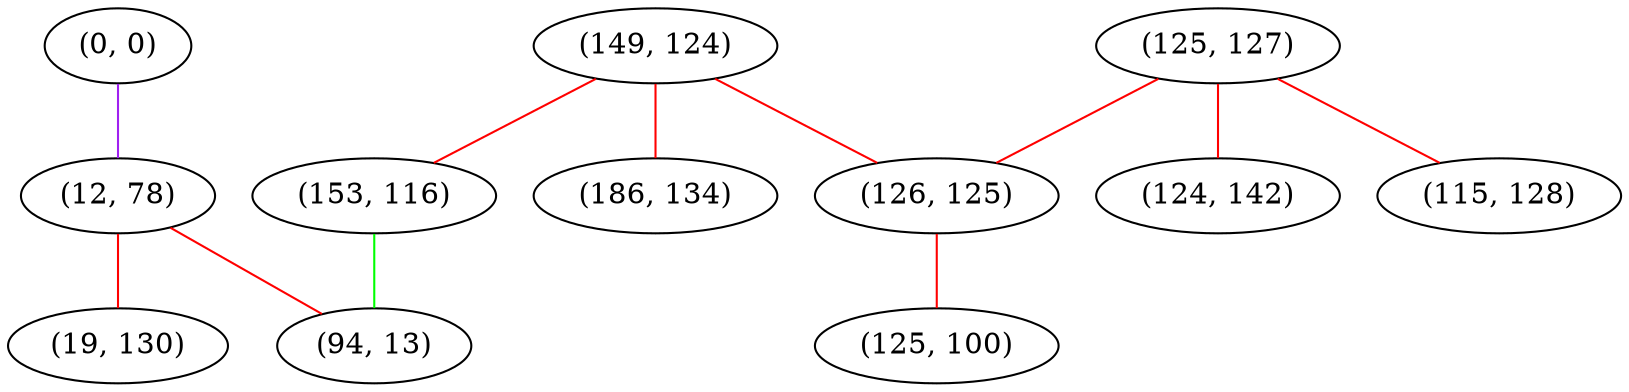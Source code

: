 graph "" {
"(0, 0)";
"(12, 78)";
"(149, 124)";
"(125, 127)";
"(126, 125)";
"(19, 130)";
"(124, 142)";
"(153, 116)";
"(115, 128)";
"(125, 100)";
"(186, 134)";
"(94, 13)";
"(0, 0)" -- "(12, 78)"  [color=purple, key=0, weight=4];
"(12, 78)" -- "(19, 130)"  [color=red, key=0, weight=1];
"(12, 78)" -- "(94, 13)"  [color=red, key=0, weight=1];
"(149, 124)" -- "(186, 134)"  [color=red, key=0, weight=1];
"(149, 124)" -- "(126, 125)"  [color=red, key=0, weight=1];
"(149, 124)" -- "(153, 116)"  [color=red, key=0, weight=1];
"(125, 127)" -- "(115, 128)"  [color=red, key=0, weight=1];
"(125, 127)" -- "(124, 142)"  [color=red, key=0, weight=1];
"(125, 127)" -- "(126, 125)"  [color=red, key=0, weight=1];
"(126, 125)" -- "(125, 100)"  [color=red, key=0, weight=1];
"(153, 116)" -- "(94, 13)"  [color=green, key=0, weight=2];
}
